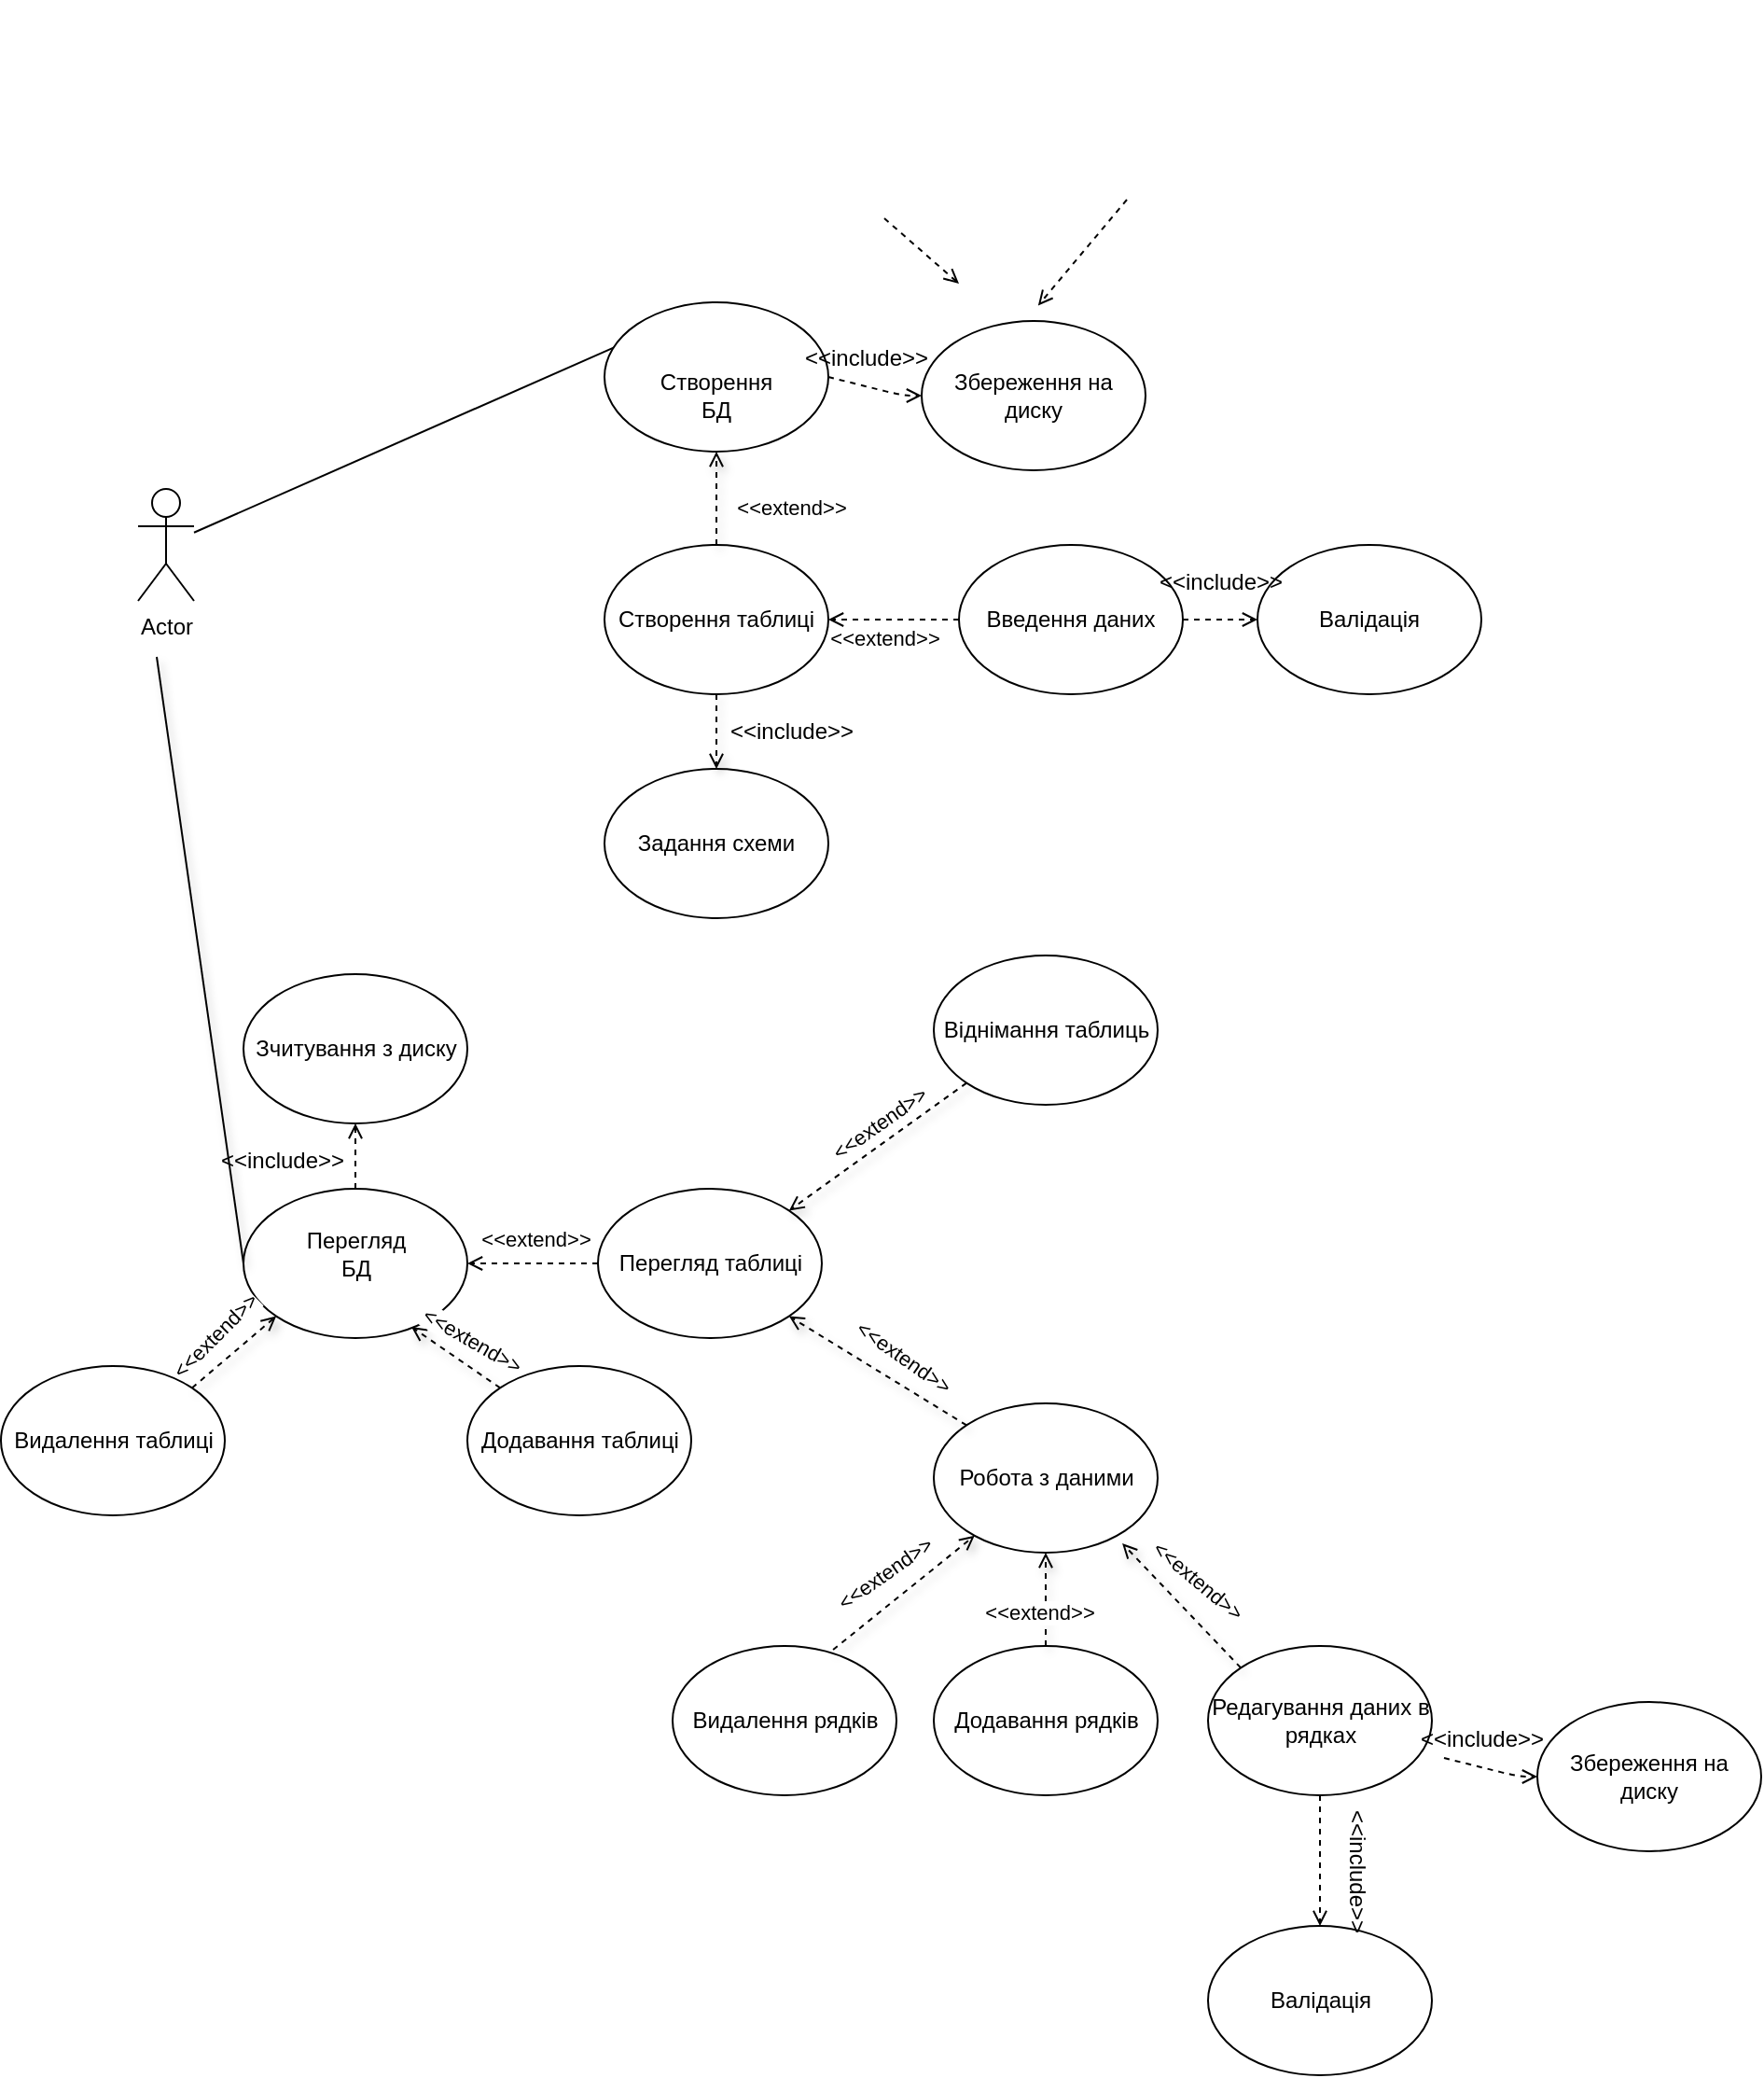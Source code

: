 <mxfile version="13.9.9" type="device"><diagram id="6hGFLwfOUW9BJ-s0fimq" name="Page-1"><mxGraphModel dx="1113" dy="1160" grid="1" gridSize="10" guides="1" tooltips="1" connect="1" arrows="1" fold="1" page="0" pageScale="1" pageWidth="827" pageHeight="1169" math="0" shadow="0"><root><mxCell id="0"/><mxCell id="1" parent="0"/><mxCell id="37" value="" style="endArrow=open;html=1;entryX=0.75;entryY=0.925;entryDx=0;entryDy=0;entryPerimeter=0;exitX=0;exitY=0;exitDx=0;exitDy=0;shadow=1;endFill=0;dashed=1;" parent="1" source="18" target="9" edge="1"><mxGeometry width="50" height="50" relative="1" as="geometry"><mxPoint x="266.5" y="590" as="sourcePoint"/><mxPoint x="316.5" y="540" as="targetPoint"/></mxGeometry></mxCell><mxCell id="2" value="Actor" style="shape=umlActor;verticalLabelPosition=bottom;labelBackgroundColor=#ffffff;verticalAlign=top;html=1;" parent="1" vertex="1"><mxGeometry x="120" y="80" width="30" height="60" as="geometry"/></mxCell><mxCell id="4" value="" style="endArrow=none;html=1;exitX=0.5;exitY=0;exitDx=0;exitDy=0;" parent="1" source="8" edge="1" target="2"><mxGeometry width="50" height="50" relative="1" as="geometry"><mxPoint x="120" y="260" as="sourcePoint"/><mxPoint x="120" y="170" as="targetPoint"/></mxGeometry></mxCell><mxCell id="8" value="" style="ellipse;whiteSpace=wrap;html=1;" parent="1" vertex="1"><mxGeometry x="370" y="-20" width="120" height="80" as="geometry"/></mxCell><mxCell id="9" value="" style="ellipse;whiteSpace=wrap;html=1;" parent="1" vertex="1"><mxGeometry x="176.5" y="455" width="120" height="80" as="geometry"/></mxCell><mxCell id="10" value="Створення БД" style="text;html=1;strokeColor=none;fillColor=none;align=center;verticalAlign=middle;whiteSpace=wrap;rounded=0;" parent="1" vertex="1"><mxGeometry x="410" y="20" width="40" height="20" as="geometry"/></mxCell><mxCell id="11" value="Перегляд БД" style="text;html=1;strokeColor=none;fillColor=none;align=center;verticalAlign=middle;whiteSpace=wrap;rounded=0;" parent="1" vertex="1"><mxGeometry x="216.5" y="480" width="40" height="20" as="geometry"/></mxCell><mxCell id="12" value="Створення таблиці" style="ellipse;whiteSpace=wrap;html=1;" parent="1" vertex="1"><mxGeometry x="370" y="110" width="120" height="80" as="geometry"/></mxCell><mxCell id="13" value="Введення даних" style="ellipse;whiteSpace=wrap;html=1;" parent="1" vertex="1"><mxGeometry x="560" y="110" width="120" height="80" as="geometry"/></mxCell><mxCell id="14" value="Валідація" style="ellipse;whiteSpace=wrap;html=1;" parent="1" vertex="1"><mxGeometry x="720" y="110" width="120" height="80" as="geometry"/></mxCell><mxCell id="15" value="Збереження на диску" style="ellipse;whiteSpace=wrap;html=1;" parent="1" vertex="1"><mxGeometry x="540" y="-10" width="120" height="80" as="geometry"/></mxCell><mxCell id="16" value="Зчитування з диску" style="ellipse;whiteSpace=wrap;html=1;" parent="1" vertex="1"><mxGeometry x="176.5" y="340" width="120" height="80" as="geometry"/></mxCell><mxCell id="17" value="Перегляд таблиці" style="ellipse;whiteSpace=wrap;html=1;" parent="1" vertex="1"><mxGeometry x="366.5" y="455" width="120" height="80" as="geometry"/></mxCell><mxCell id="18" value="Додавання таблиці" style="ellipse;whiteSpace=wrap;html=1;" parent="1" vertex="1"><mxGeometry x="296.5" y="550" width="120" height="80" as="geometry"/></mxCell><mxCell id="20" value="Робота з даними" style="ellipse;whiteSpace=wrap;html=1;" parent="1" vertex="1"><mxGeometry x="546.5" y="570" width="120" height="80" as="geometry"/></mxCell><mxCell id="21" value="Видалення рядків" style="ellipse;whiteSpace=wrap;html=1;" parent="1" vertex="1"><mxGeometry x="406.5" y="700" width="120" height="80" as="geometry"/></mxCell><mxCell id="22" value="Додавання рядків" style="ellipse;whiteSpace=wrap;html=1;" parent="1" vertex="1"><mxGeometry x="546.5" y="700" width="120" height="80" as="geometry"/></mxCell><mxCell id="23" value="Редагування даних в рядках" style="ellipse;whiteSpace=wrap;html=1;" parent="1" vertex="1"><mxGeometry x="693.5" y="700" width="120" height="80" as="geometry"/></mxCell><mxCell id="28" value="" style="endArrow=open;html=1;exitX=1;exitY=0.5;exitDx=0;exitDy=0;endFill=0;dashed=1;" parent="1" source="8" edge="1"><mxGeometry width="50" height="50" relative="1" as="geometry"><mxPoint x="490" y="80" as="sourcePoint"/><mxPoint x="540" y="30" as="targetPoint"/><Array as="points"><mxPoint x="530" y="30"/></Array></mxGeometry></mxCell><mxCell id="32" value="" style="endArrow=open;html=1;entryX=1;entryY=0.5;entryDx=0;entryDy=0;exitX=0;exitY=0.5;exitDx=0;exitDy=0;endFill=0;dashed=1;" parent="1" source="13" target="12" edge="1"><mxGeometry width="50" height="50" relative="1" as="geometry"><mxPoint x="490" y="190" as="sourcePoint"/><mxPoint x="540" y="140" as="targetPoint"/></mxGeometry></mxCell><mxCell id="33" value="" style="endArrow=open;html=1;exitX=1;exitY=0.5;exitDx=0;exitDy=0;entryX=0;entryY=0.5;entryDx=0;entryDy=0;endFill=0;dashed=1;" parent="1" source="13" target="14" edge="1"><mxGeometry width="50" height="50" relative="1" as="geometry"><mxPoint x="670" y="150" as="sourcePoint"/><mxPoint x="700" y="140" as="targetPoint"/></mxGeometry></mxCell><object label="" id="35"><mxCell style="endArrow=open;html=1;entryX=0.5;entryY=1;entryDx=0;entryDy=0;exitX=0.5;exitY=0;exitDx=0;exitDy=0;endFill=0;dashed=1;" parent="1" source="9" target="16" edge="1"><mxGeometry width="50" height="50" relative="1" as="geometry"><mxPoint x="236.5" y="460" as="sourcePoint"/><mxPoint x="266.5" y="430" as="targetPoint"/></mxGeometry></mxCell></object><mxCell id="36" value="" style="endArrow=open;html=1;entryX=1;entryY=0.5;entryDx=0;entryDy=0;exitX=0;exitY=0.5;exitDx=0;exitDy=0;endFill=0;dashed=1;" parent="1" source="17" target="9" edge="1"><mxGeometry width="50" height="50" relative="1" as="geometry"><mxPoint x="326.5" y="510" as="sourcePoint"/><mxPoint x="367.5" y="495" as="targetPoint"/></mxGeometry></mxCell><mxCell id="39" value="" style="endArrow=open;html=1;shadow=1;exitX=0.5;exitY=0;exitDx=0;exitDy=0;endFill=0;dashed=1;" parent="1" edge="1"><mxGeometry width="50" height="50" relative="1" as="geometry"><mxPoint x="560" y="-60" as="sourcePoint"/><mxPoint x="560" y="-60" as="targetPoint"/></mxGeometry></mxCell><mxCell id="41" value="" style="endArrow=open;html=1;shadow=1;entryX=1;entryY=1;entryDx=0;entryDy=0;exitX=0;exitY=0;exitDx=0;exitDy=0;endFill=0;dashed=1;" parent="1" source="20" target="17" edge="1"><mxGeometry width="50" height="50" relative="1" as="geometry"><mxPoint x="476.5" y="580" as="sourcePoint"/><mxPoint x="526.5" y="530" as="targetPoint"/></mxGeometry></mxCell><mxCell id="42" value="" style="endArrow=open;html=1;shadow=1;exitX=0.717;exitY=0.025;exitDx=0;exitDy=0;exitPerimeter=0;endFill=0;dashed=1;" parent="1" source="21" target="20" edge="1"><mxGeometry width="50" height="50" relative="1" as="geometry"><mxPoint x="496.5" y="700" as="sourcePoint"/><mxPoint x="546.5" y="650" as="targetPoint"/></mxGeometry></mxCell><mxCell id="43" value="" style="endArrow=open;html=1;shadow=1;exitX=0.5;exitY=0;exitDx=0;exitDy=0;entryX=0.5;entryY=1;entryDx=0;entryDy=0;endFill=0;dashed=1;" parent="1" source="22" target="20" edge="1"><mxGeometry width="50" height="50" relative="1" as="geometry"><mxPoint x="626.5" y="680" as="sourcePoint"/><mxPoint x="676.5" y="630" as="targetPoint"/></mxGeometry></mxCell><mxCell id="44" value="" style="endArrow=open;html=1;shadow=1;entryX=0.842;entryY=0.938;entryDx=0;entryDy=0;entryPerimeter=0;exitX=0;exitY=0;exitDx=0;exitDy=0;endFill=0;dashed=1;" parent="1" source="23" target="20" edge="1"><mxGeometry width="50" height="50" relative="1" as="geometry"><mxPoint x="676.5" y="700" as="sourcePoint"/><mxPoint x="726.5" y="650" as="targetPoint"/></mxGeometry></mxCell><mxCell id="45" value="Віднімання таблиць" style="ellipse;whiteSpace=wrap;html=1;" parent="1" vertex="1"><mxGeometry x="546.5" y="330" width="120" height="80" as="geometry"/></mxCell><mxCell id="46" value="" style="endArrow=open;html=1;shadow=1;exitX=0;exitY=1;exitDx=0;exitDy=0;entryX=1;entryY=0;entryDx=0;entryDy=0;endFill=0;dashed=1;" parent="1" source="45" target="17" edge="1"><mxGeometry width="50" height="50" relative="1" as="geometry"><mxPoint x="506.5" y="460" as="sourcePoint"/><mxPoint x="475.5" y="465" as="targetPoint"/></mxGeometry></mxCell><mxCell id="47" value="&amp;lt;&amp;lt;extend&amp;gt;&amp;gt;" style="edgeLabel;html=1;align=center;verticalAlign=middle;resizable=0;points=[];rotation=-35;" parent="46" vertex="1" connectable="0"><mxGeometry x="-0.239" y="5" relative="1" as="geometry"><mxPoint x="-13.96" y="-8.62" as="offset"/></mxGeometry></mxCell><mxCell id="50" value="&amp;lt;&amp;lt;extend&amp;gt;&amp;gt;" style="edgeLabel;html=1;align=center;verticalAlign=middle;resizable=0;points=[];rotation=0;" parent="1" vertex="1" connectable="0"><mxGeometry x="-0.239" y="5" relative="1" as="geometry"><mxPoint x="470" y="90" as="offset"/></mxGeometry></mxCell><mxCell id="52" value="&amp;lt;&amp;lt;extend&amp;gt;&amp;gt;" style="edgeLabel;html=1;align=center;verticalAlign=middle;resizable=0;points=[];rotation=0;" parent="1" vertex="1" connectable="0"><mxGeometry x="-0.239" y="5" relative="1" as="geometry"><mxPoint x="520" y="160" as="offset"/></mxGeometry></mxCell><mxCell id="53" value="" style="endArrow=none;html=1;shadow=1;entryX=0;entryY=0.5;entryDx=0;entryDy=0;" parent="1" target="9" edge="1"><mxGeometry width="50" height="50" relative="1" as="geometry"><mxPoint x="130" y="170" as="sourcePoint"/><mxPoint x="250" y="90" as="targetPoint"/></mxGeometry></mxCell><mxCell id="55" value="&amp;lt;&amp;lt;extend&amp;gt;&amp;gt;" style="edgeLabel;html=1;align=center;verticalAlign=middle;resizable=0;points=[];rotation=-35;" parent="1" vertex="1" connectable="0"><mxGeometry x="536.5" y="659.998" as="geometry"><mxPoint x="-13.96" y="-8.62" as="offset"/></mxGeometry></mxCell><mxCell id="56" value="&amp;lt;&amp;lt;extend&amp;gt;&amp;gt;" style="edgeLabel;html=1;align=center;verticalAlign=middle;resizable=0;points=[];rotation=40;" parent="1" vertex="1" connectable="0"><mxGeometry x="693.5" y="679.998" as="geometry"><mxPoint x="-13.96" y="-8.62" as="offset"/></mxGeometry></mxCell><mxCell id="57" value="&amp;lt;&amp;lt;extend&amp;gt;&amp;gt;" style="edgeLabel;html=1;align=center;verticalAlign=middle;resizable=0;points=[];rotation=0;" parent="1" vertex="1" connectable="0"><mxGeometry x="616.5" y="689.998" as="geometry"><mxPoint x="-13.96" y="-8.62" as="offset"/></mxGeometry></mxCell><mxCell id="58" value="&amp;lt;&amp;lt;extend&amp;gt;&amp;gt;" style="edgeLabel;html=1;align=center;verticalAlign=middle;resizable=0;points=[];rotation=30;" parent="1" vertex="1" connectable="0"><mxGeometry x="306.5" y="549.998" as="geometry"><mxPoint x="-13.96" y="-8.62" as="offset"/></mxGeometry></mxCell><mxCell id="59" value="&amp;lt;&amp;lt;extend&amp;gt;&amp;gt;" style="edgeLabel;html=1;align=center;verticalAlign=middle;resizable=0;points=[];rotation=0;" parent="1" vertex="1" connectable="0"><mxGeometry x="346.5" y="489.998" as="geometry"><mxPoint x="-13.96" y="-8.62" as="offset"/></mxGeometry></mxCell><mxCell id="60" value="&amp;lt;&amp;lt;extend&amp;gt;&amp;gt;" style="edgeLabel;html=1;align=center;verticalAlign=middle;resizable=0;points=[];rotation=35;" parent="1" vertex="1" connectable="0"><mxGeometry x="536.5" y="559.998" as="geometry"><mxPoint x="-13.96" y="-8.62" as="offset"/></mxGeometry></mxCell><mxCell id="66" value="&amp;lt;&amp;lt;include&amp;gt;&amp;gt;" style="text;html=1;align=center;verticalAlign=middle;resizable=0;points=[];autosize=1;" parent="1" vertex="1"><mxGeometry x="470" width="80" height="20" as="geometry"/></mxCell><mxCell id="67" value="&amp;lt;&amp;lt;include&amp;gt;&amp;gt;" style="text;html=1;align=center;verticalAlign=middle;resizable=0;points=[];autosize=1;" parent="1" vertex="1"><mxGeometry x="660" y="120" width="80" height="20" as="geometry"/></mxCell><mxCell id="70" value="&amp;lt;&amp;lt;include&amp;gt;&amp;gt;" style="text;html=1;align=center;verticalAlign=middle;resizable=0;points=[];autosize=1;" parent="1" vertex="1"><mxGeometry x="156.5" y="430" width="80" height="20" as="geometry"/></mxCell><mxCell id="72" value="Задання схеми" style="ellipse;whiteSpace=wrap;html=1;" parent="1" vertex="1"><mxGeometry x="370" y="230" width="120" height="80" as="geometry"/></mxCell><mxCell id="77" value="" style="endArrow=open;html=1;shadow=1;dashed=1;entryX=0.5;entryY=1;entryDx=0;entryDy=0;exitX=0.5;exitY=0;exitDx=0;exitDy=0;endFill=0;" parent="1" source="12" target="8" edge="1"><mxGeometry width="50" height="50" relative="1" as="geometry"><mxPoint x="350" y="110" as="sourcePoint"/><mxPoint x="400" y="60" as="targetPoint"/></mxGeometry></mxCell><mxCell id="81" value="" style="endArrow=open;html=1;shadow=1;dashed=1;exitX=0.5;exitY=1;exitDx=0;exitDy=0;entryX=0.5;entryY=0;entryDx=0;entryDy=0;endFill=0;" parent="1" source="12" target="72" edge="1"><mxGeometry width="50" height="50" relative="1" as="geometry"><mxPoint x="520" y="250" as="sourcePoint"/><mxPoint x="570" y="200" as="targetPoint"/></mxGeometry></mxCell><mxCell id="82" value="&amp;lt;&amp;lt;include&amp;gt;&amp;gt;" style="text;html=1;align=center;verticalAlign=middle;resizable=0;points=[];autosize=1;" parent="1" vertex="1"><mxGeometry x="430" y="200" width="80" height="20" as="geometry"/></mxCell><mxCell id="89" value="" style="endArrow=classic;html=1;shadow=1;dashed=1;exitX=0.5;exitY=1;exitDx=0;exitDy=0;" parent="1" edge="1"><mxGeometry width="50" height="50" relative="1" as="geometry"><mxPoint x="560" y="-170" as="sourcePoint"/><mxPoint x="560" y="-170" as="targetPoint"/></mxGeometry></mxCell><mxCell id="92" value="Валідація" style="ellipse;whiteSpace=wrap;html=1;" parent="1" vertex="1"><mxGeometry x="693.5" y="850" width="120" height="80" as="geometry"/></mxCell><mxCell id="93" value="" style="endArrow=open;html=1;endFill=0;dashed=1;exitX=0.5;exitY=1;exitDx=0;exitDy=0;entryX=0.5;entryY=0;entryDx=0;entryDy=0;" parent="1" source="23" target="92" edge="1"><mxGeometry width="50" height="50" relative="1" as="geometry"><mxPoint x="753.5" y="790" as="sourcePoint"/><mxPoint x="676.5" y="820" as="targetPoint"/><Array as="points"><mxPoint x="753.5" y="820"/></Array></mxGeometry></mxCell><mxCell id="94" value="&amp;lt;&amp;lt;include&amp;gt;&amp;gt;" style="text;html=1;align=center;verticalAlign=middle;resizable=0;points=[];autosize=1;rotation=90;" parent="1" vertex="1"><mxGeometry x="733.5" y="810" width="80" height="20" as="geometry"/></mxCell><mxCell id="100" value="" style="endArrow=open;html=1;entryX=0.5;entryY=0;entryDx=0;entryDy=0;exitX=0.5;exitY=1;exitDx=0;exitDy=0;endFill=0;dashed=1;" parent="1" source="98" edge="1"><mxGeometry width="50" height="50" relative="1" as="geometry"><mxPoint x="520" y="-65" as="sourcePoint"/><mxPoint x="560" y="-30" as="targetPoint"/></mxGeometry></mxCell><mxCell id="102" value="" style="endArrow=open;html=1;entryX=1;entryY=0;entryDx=0;entryDy=0;exitX=0.5;exitY=1;exitDx=0;exitDy=0;endFill=0;dashed=1;" parent="1" source="99" edge="1"><mxGeometry width="50" height="50" relative="1" as="geometry"><mxPoint x="650" y="-75" as="sourcePoint"/><mxPoint x="602.426" y="-18.284" as="targetPoint"/></mxGeometry></mxCell><mxCell id="107" value="Видалення таблиці" style="ellipse;whiteSpace=wrap;html=1;" parent="1" vertex="1"><mxGeometry x="46.5" y="550" width="120" height="80" as="geometry"/></mxCell><mxCell id="108" value="" style="endArrow=open;html=1;shadow=1;entryX=0;entryY=1;entryDx=0;entryDy=0;exitX=1;exitY=0;exitDx=0;exitDy=0;endFill=0;dashed=1;" parent="1" source="107" target="9" edge="1"><mxGeometry width="50" height="50" relative="1" as="geometry"><mxPoint x="56.5" y="585" as="sourcePoint"/><mxPoint x="26.5" y="590" as="targetPoint"/><Array as="points"/></mxGeometry></mxCell><mxCell id="110" value="&amp;lt;&amp;lt;extend&amp;gt;&amp;gt;" style="edgeLabel;html=1;align=center;verticalAlign=middle;resizable=0;points=[];rotation=-45;" parent="1" vertex="1" connectable="0"><mxGeometry x="176.5" y="529.998" as="geometry"><mxPoint x="-13.96" y="-8.62" as="offset"/></mxGeometry></mxCell><mxCell id="W7zC-VwsOiOq3pTtDyFV-113" value="Збереження на диску" style="ellipse;whiteSpace=wrap;html=1;" vertex="1" parent="1"><mxGeometry x="870" y="730" width="120" height="80" as="geometry"/></mxCell><mxCell id="W7zC-VwsOiOq3pTtDyFV-114" value="" style="endArrow=open;html=1;exitX=1;exitY=0.5;exitDx=0;exitDy=0;endFill=0;dashed=1;" edge="1" parent="1"><mxGeometry width="50" height="50" relative="1" as="geometry"><mxPoint x="820.0" y="760" as="sourcePoint"/><mxPoint x="870" y="770" as="targetPoint"/><Array as="points"><mxPoint x="860" y="770"/></Array></mxGeometry></mxCell><mxCell id="W7zC-VwsOiOq3pTtDyFV-115" value="&amp;lt;&amp;lt;include&amp;gt;&amp;gt;" style="text;html=1;align=center;verticalAlign=middle;resizable=0;points=[];autosize=1;" vertex="1" parent="1"><mxGeometry x="800" y="740" width="80" height="20" as="geometry"/></mxCell></root></mxGraphModel></diagram></mxfile>